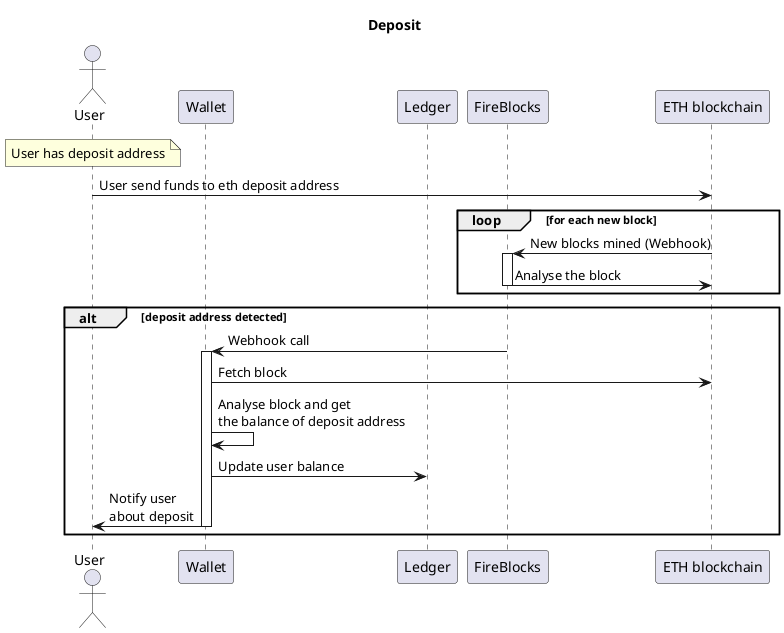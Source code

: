@startuml

title "Deposit"

actor "User" as u

participant "Wallet" as wallet
participant "Ledger" as ledger
participant "FireBlocks" as fb
participant "ETH blockchain" as eb

note over u: User has deposit address

u -> eb: User send funds to eth deposit address
loop for each new block
eb -> fb++: New blocks mined (Webhook)
fb -> eb--: Analyse the block
end

alt deposit address detected
fb -> wallet++: Webhook call
wallet -> eb: Fetch block
wallet -> wallet: Analyse block and get\nthe balance of deposit address
wallet -> ledger: Update user balance
wallet -> u--: Notify user\nabout deposit
end group
@enduml
